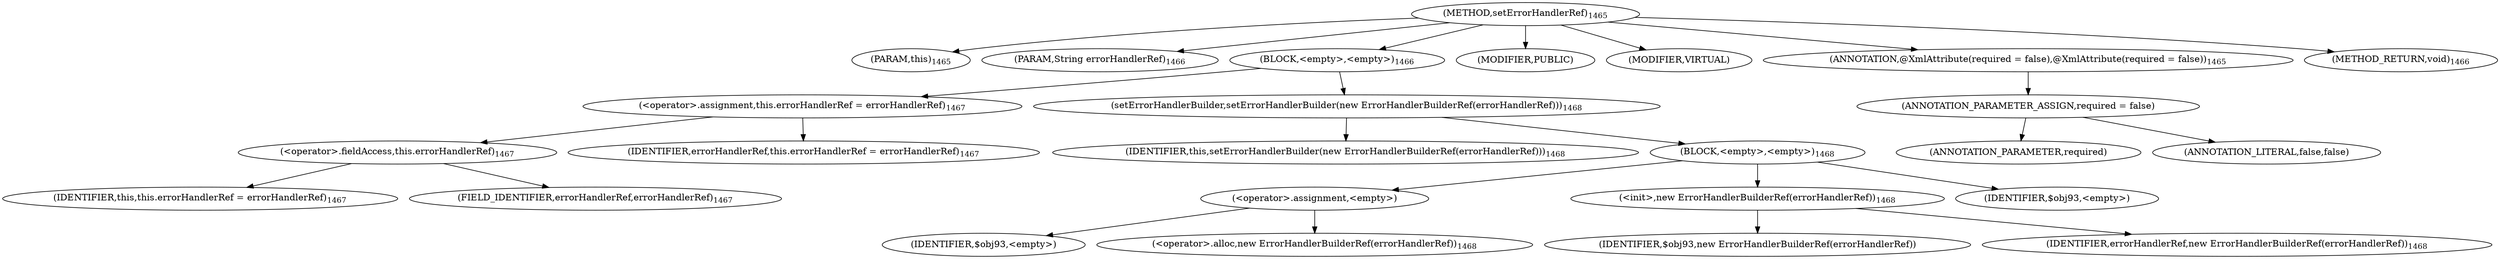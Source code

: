 digraph "setErrorHandlerRef" {  
"2706" [label = <(METHOD,setErrorHandlerRef)<SUB>1465</SUB>> ]
"415" [label = <(PARAM,this)<SUB>1465</SUB>> ]
"2707" [label = <(PARAM,String errorHandlerRef)<SUB>1466</SUB>> ]
"2708" [label = <(BLOCK,&lt;empty&gt;,&lt;empty&gt;)<SUB>1466</SUB>> ]
"2709" [label = <(&lt;operator&gt;.assignment,this.errorHandlerRef = errorHandlerRef)<SUB>1467</SUB>> ]
"2710" [label = <(&lt;operator&gt;.fieldAccess,this.errorHandlerRef)<SUB>1467</SUB>> ]
"414" [label = <(IDENTIFIER,this,this.errorHandlerRef = errorHandlerRef)<SUB>1467</SUB>> ]
"2711" [label = <(FIELD_IDENTIFIER,errorHandlerRef,errorHandlerRef)<SUB>1467</SUB>> ]
"2712" [label = <(IDENTIFIER,errorHandlerRef,this.errorHandlerRef = errorHandlerRef)<SUB>1467</SUB>> ]
"2713" [label = <(setErrorHandlerBuilder,setErrorHandlerBuilder(new ErrorHandlerBuilderRef(errorHandlerRef)))<SUB>1468</SUB>> ]
"416" [label = <(IDENTIFIER,this,setErrorHandlerBuilder(new ErrorHandlerBuilderRef(errorHandlerRef)))<SUB>1468</SUB>> ]
"2714" [label = <(BLOCK,&lt;empty&gt;,&lt;empty&gt;)<SUB>1468</SUB>> ]
"2715" [label = <(&lt;operator&gt;.assignment,&lt;empty&gt;)> ]
"2716" [label = <(IDENTIFIER,$obj93,&lt;empty&gt;)> ]
"2717" [label = <(&lt;operator&gt;.alloc,new ErrorHandlerBuilderRef(errorHandlerRef))<SUB>1468</SUB>> ]
"2718" [label = <(&lt;init&gt;,new ErrorHandlerBuilderRef(errorHandlerRef))<SUB>1468</SUB>> ]
"2719" [label = <(IDENTIFIER,$obj93,new ErrorHandlerBuilderRef(errorHandlerRef))> ]
"2720" [label = <(IDENTIFIER,errorHandlerRef,new ErrorHandlerBuilderRef(errorHandlerRef))<SUB>1468</SUB>> ]
"2721" [label = <(IDENTIFIER,$obj93,&lt;empty&gt;)> ]
"2722" [label = <(MODIFIER,PUBLIC)> ]
"2723" [label = <(MODIFIER,VIRTUAL)> ]
"2724" [label = <(ANNOTATION,@XmlAttribute(required = false),@XmlAttribute(required = false))<SUB>1465</SUB>> ]
"2725" [label = <(ANNOTATION_PARAMETER_ASSIGN,required = false)> ]
"2726" [label = <(ANNOTATION_PARAMETER,required)> ]
"2727" [label = <(ANNOTATION_LITERAL,false,false)> ]
"2728" [label = <(METHOD_RETURN,void)<SUB>1466</SUB>> ]
  "2706" -> "415" 
  "2706" -> "2707" 
  "2706" -> "2708" 
  "2706" -> "2722" 
  "2706" -> "2723" 
  "2706" -> "2724" 
  "2706" -> "2728" 
  "2708" -> "2709" 
  "2708" -> "2713" 
  "2709" -> "2710" 
  "2709" -> "2712" 
  "2710" -> "414" 
  "2710" -> "2711" 
  "2713" -> "416" 
  "2713" -> "2714" 
  "2714" -> "2715" 
  "2714" -> "2718" 
  "2714" -> "2721" 
  "2715" -> "2716" 
  "2715" -> "2717" 
  "2718" -> "2719" 
  "2718" -> "2720" 
  "2724" -> "2725" 
  "2725" -> "2726" 
  "2725" -> "2727" 
}
